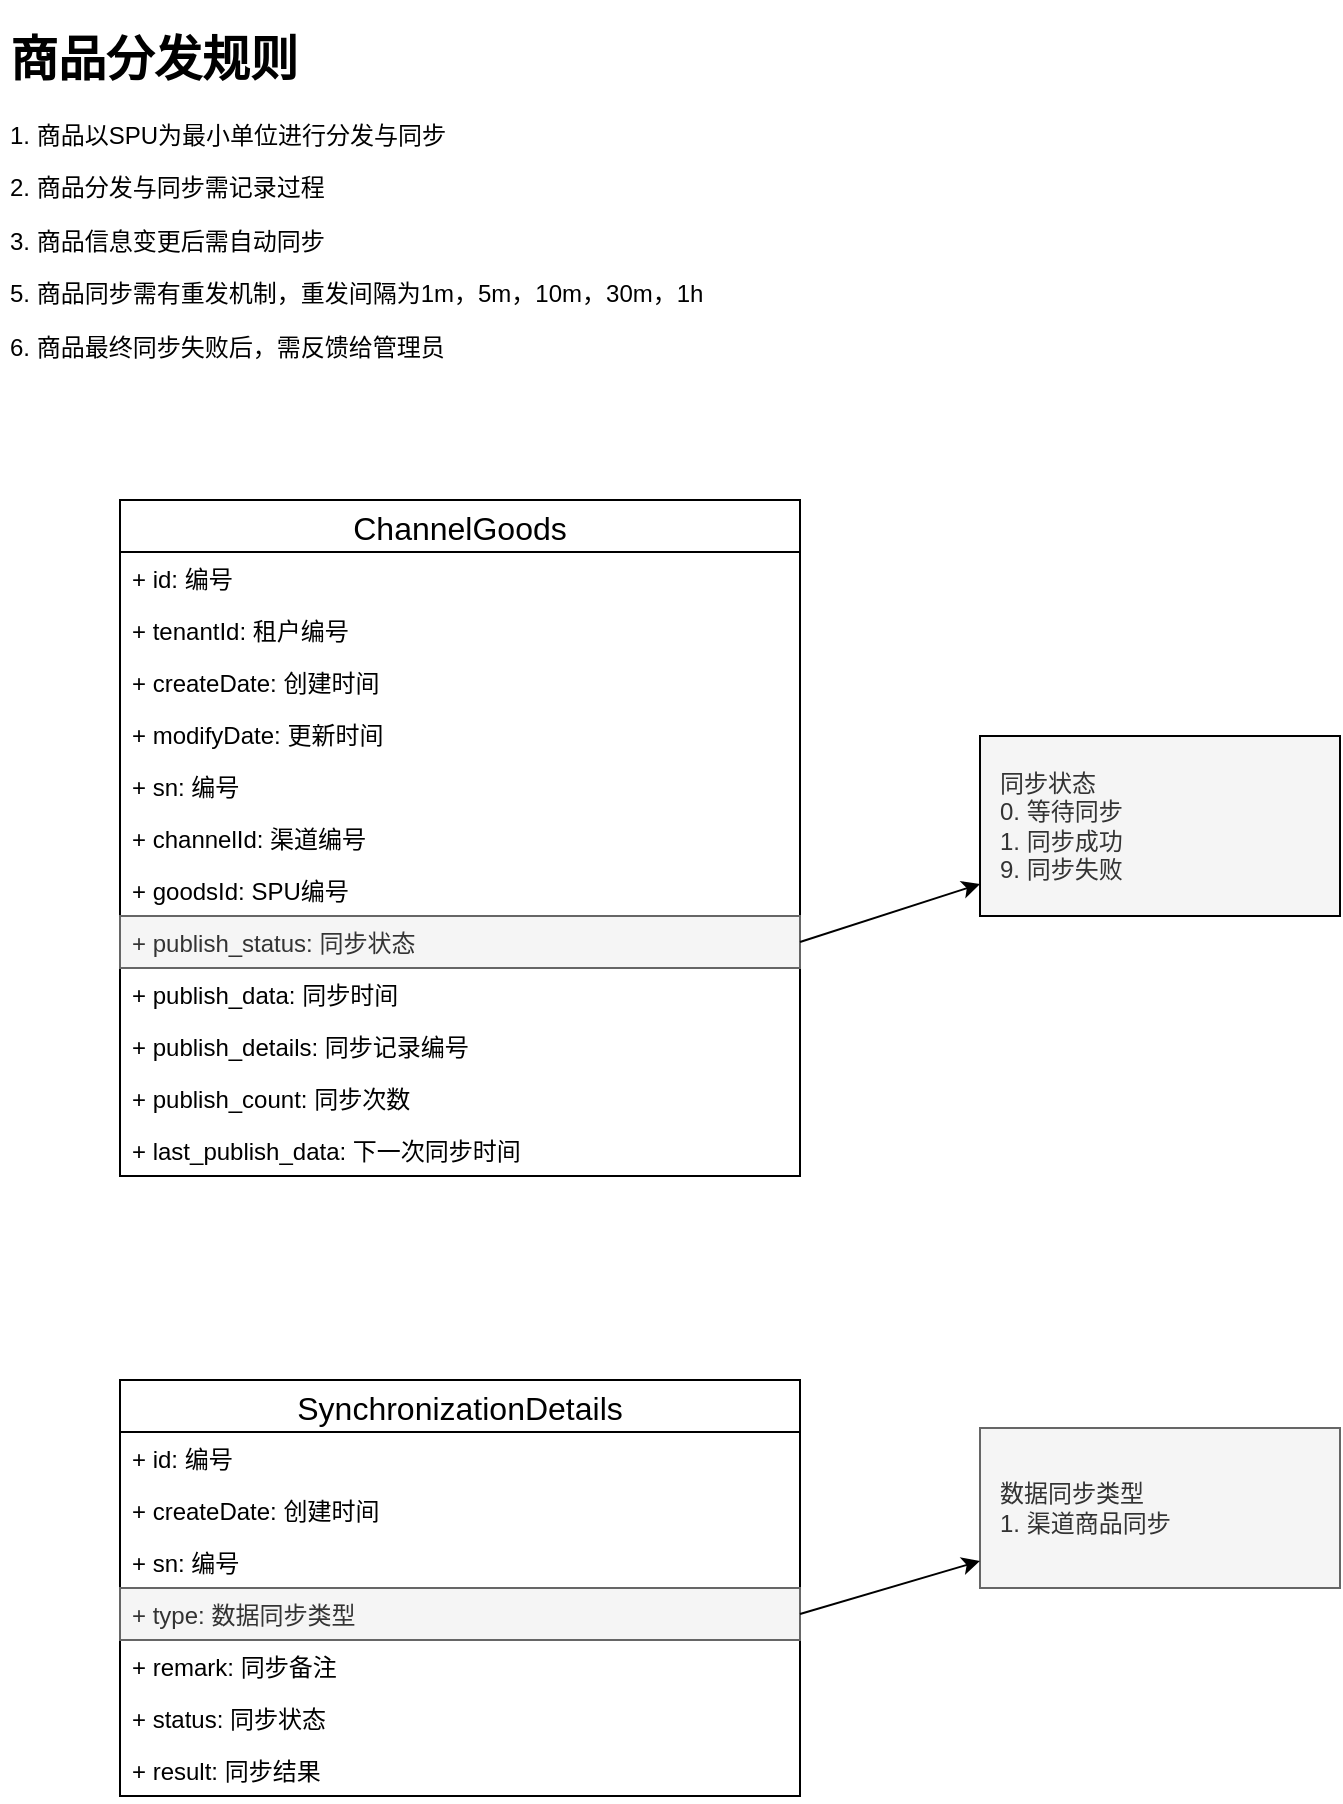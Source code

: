 <mxfile version="14.4.9" type="github">
  <diagram id="xK08Ivj7hz9250jyhYq4" name="第 1 页">
    <mxGraphModel dx="1337" dy="1079" grid="1" gridSize="10" guides="1" tooltips="1" connect="1" arrows="1" fold="1" page="1" pageScale="1" pageWidth="827" pageHeight="1169" math="0" shadow="0">
      <root>
        <mxCell id="0" />
        <mxCell id="1" parent="0" />
        <mxCell id="xwSyB9ODohMHiWN5FR5v-8" value="&lt;h1&gt;商品分发规则&lt;/h1&gt;&lt;p&gt;1. 商品以SPU为最小单位进行分发与同步&lt;/p&gt;&lt;p&gt;2. 商品分发与同步需记录过程&lt;/p&gt;&lt;p&gt;3. 商品信息变更后需自动同步&lt;/p&gt;&lt;p&gt;5. 商品同步需有重发机制，重发间隔为1m，5m，10m，30m，1h&lt;/p&gt;&lt;p&gt;6. 商品最终同步失败后，需反馈给管理员&lt;/p&gt;" style="text;html=1;strokeColor=none;fillColor=none;spacing=5;spacingTop=-20;whiteSpace=wrap;overflow=hidden;rounded=0;" vertex="1" parent="1">
          <mxGeometry x="30" y="30" width="420" height="180" as="geometry" />
        </mxCell>
        <mxCell id="xwSyB9ODohMHiWN5FR5v-13" value="ChannelGoods" style="swimlane;fontStyle=0;childLayout=stackLayout;horizontal=1;startSize=26;fillColor=none;horizontalStack=0;resizeParent=1;resizeParentMax=0;resizeLast=0;collapsible=1;marginBottom=0;fontSize=16;" vertex="1" parent="1">
          <mxGeometry x="90" y="270" width="340" height="338" as="geometry">
            <mxRectangle x="30" y="250" width="110" height="26" as="alternateBounds" />
          </mxGeometry>
        </mxCell>
        <mxCell id="xwSyB9ODohMHiWN5FR5v-14" value="+ id: 编号" style="text;strokeColor=none;fillColor=none;align=left;verticalAlign=top;spacingLeft=4;spacingRight=4;overflow=hidden;rotatable=0;points=[[0,0.5],[1,0.5]];portConstraint=eastwest;" vertex="1" parent="xwSyB9ODohMHiWN5FR5v-13">
          <mxGeometry y="26" width="340" height="26" as="geometry" />
        </mxCell>
        <mxCell id="xwSyB9ODohMHiWN5FR5v-15" value="+ tenantId: 租户编号" style="text;strokeColor=none;fillColor=none;align=left;verticalAlign=top;spacingLeft=4;spacingRight=4;overflow=hidden;rotatable=0;points=[[0,0.5],[1,0.5]];portConstraint=eastwest;" vertex="1" parent="xwSyB9ODohMHiWN5FR5v-13">
          <mxGeometry y="52" width="340" height="26" as="geometry" />
        </mxCell>
        <mxCell id="xwSyB9ODohMHiWN5FR5v-16" value="+ createDate: 创建时间" style="text;strokeColor=none;fillColor=none;align=left;verticalAlign=top;spacingLeft=4;spacingRight=4;overflow=hidden;rotatable=0;points=[[0,0.5],[1,0.5]];portConstraint=eastwest;" vertex="1" parent="xwSyB9ODohMHiWN5FR5v-13">
          <mxGeometry y="78" width="340" height="26" as="geometry" />
        </mxCell>
        <mxCell id="xwSyB9ODohMHiWN5FR5v-17" value="+ modifyDate: 更新时间" style="text;strokeColor=none;fillColor=none;align=left;verticalAlign=top;spacingLeft=4;spacingRight=4;overflow=hidden;rotatable=0;points=[[0,0.5],[1,0.5]];portConstraint=eastwest;" vertex="1" parent="xwSyB9ODohMHiWN5FR5v-13">
          <mxGeometry y="104" width="340" height="26" as="geometry" />
        </mxCell>
        <mxCell id="xwSyB9ODohMHiWN5FR5v-18" value="+ sn: 编号" style="text;strokeColor=none;fillColor=none;align=left;verticalAlign=top;spacingLeft=4;spacingRight=4;overflow=hidden;rotatable=0;points=[[0,0.5],[1,0.5]];portConstraint=eastwest;" vertex="1" parent="xwSyB9ODohMHiWN5FR5v-13">
          <mxGeometry y="130" width="340" height="26" as="geometry" />
        </mxCell>
        <mxCell id="xwSyB9ODohMHiWN5FR5v-19" value="+ channelId: 渠道编号" style="text;strokeColor=none;fillColor=none;align=left;verticalAlign=top;spacingLeft=4;spacingRight=4;overflow=hidden;rotatable=0;points=[[0,0.5],[1,0.5]];portConstraint=eastwest;" vertex="1" parent="xwSyB9ODohMHiWN5FR5v-13">
          <mxGeometry y="156" width="340" height="26" as="geometry" />
        </mxCell>
        <mxCell id="xwSyB9ODohMHiWN5FR5v-20" value="+ goodsId: SPU编号" style="text;strokeColor=none;fillColor=none;align=left;verticalAlign=top;spacingLeft=4;spacingRight=4;overflow=hidden;rotatable=0;points=[[0,0.5],[1,0.5]];portConstraint=eastwest;" vertex="1" parent="xwSyB9ODohMHiWN5FR5v-13">
          <mxGeometry y="182" width="340" height="26" as="geometry" />
        </mxCell>
        <mxCell id="xwSyB9ODohMHiWN5FR5v-21" value="+ publish_status: 同步状态" style="text;strokeColor=#666666;fillColor=#f5f5f5;align=left;verticalAlign=top;spacingLeft=4;spacingRight=4;overflow=hidden;rotatable=0;points=[[0,0.5],[1,0.5]];portConstraint=eastwest;fontColor=#333333;" vertex="1" parent="xwSyB9ODohMHiWN5FR5v-13">
          <mxGeometry y="208" width="340" height="26" as="geometry" />
        </mxCell>
        <mxCell id="xwSyB9ODohMHiWN5FR5v-22" value="+ publish_data: 同步时间" style="text;strokeColor=none;fillColor=none;align=left;verticalAlign=top;spacingLeft=4;spacingRight=4;overflow=hidden;rotatable=0;points=[[0,0.5],[1,0.5]];portConstraint=eastwest;" vertex="1" parent="xwSyB9ODohMHiWN5FR5v-13">
          <mxGeometry y="234" width="340" height="26" as="geometry" />
        </mxCell>
        <mxCell id="xwSyB9ODohMHiWN5FR5v-29" value="+ publish_details: 同步记录编号" style="text;strokeColor=none;fillColor=none;align=left;verticalAlign=top;spacingLeft=4;spacingRight=4;overflow=hidden;rotatable=0;points=[[0,0.5],[1,0.5]];portConstraint=eastwest;" vertex="1" parent="xwSyB9ODohMHiWN5FR5v-13">
          <mxGeometry y="260" width="340" height="26" as="geometry" />
        </mxCell>
        <mxCell id="xwSyB9ODohMHiWN5FR5v-44" value="+ publish_count: 同步次数" style="text;strokeColor=none;fillColor=none;align=left;verticalAlign=top;spacingLeft=4;spacingRight=4;overflow=hidden;rotatable=0;points=[[0,0.5],[1,0.5]];portConstraint=eastwest;" vertex="1" parent="xwSyB9ODohMHiWN5FR5v-13">
          <mxGeometry y="286" width="340" height="26" as="geometry" />
        </mxCell>
        <mxCell id="xwSyB9ODohMHiWN5FR5v-28" value="+ last_publish_data: 下一次同步时间" style="text;strokeColor=none;fillColor=none;align=left;verticalAlign=top;spacingLeft=4;spacingRight=4;overflow=hidden;rotatable=0;points=[[0,0.5],[1,0.5]];portConstraint=eastwest;" vertex="1" parent="xwSyB9ODohMHiWN5FR5v-13">
          <mxGeometry y="312" width="340" height="26" as="geometry" />
        </mxCell>
        <mxCell id="xwSyB9ODohMHiWN5FR5v-25" value="同步状态&#xa;0. 等待同步&#xa;1. 同步成功&#xa;9. 同步失败" style="text;fillColor=#f5f5f5;spacing=10;spacingTop=0;whiteSpace=wrap;overflow=hidden;rounded=0;fontColor=#333333;fontSize=12;strokeColor=#000000;perimeterSpacing=0;strokeWidth=1;verticalAlign=middle;" vertex="1" parent="1">
          <mxGeometry x="520" y="388" width="180" height="90" as="geometry" />
        </mxCell>
        <mxCell id="xwSyB9ODohMHiWN5FR5v-26" style="rounded=0;orthogonalLoop=1;jettySize=auto;html=1;exitX=1;exitY=0.5;exitDx=0;exitDy=0;" edge="1" parent="1" source="xwSyB9ODohMHiWN5FR5v-21" target="xwSyB9ODohMHiWN5FR5v-25">
          <mxGeometry relative="1" as="geometry">
            <mxPoint x="340" y="491" as="targetPoint" />
          </mxGeometry>
        </mxCell>
        <mxCell id="xwSyB9ODohMHiWN5FR5v-30" value="SynchronizationDetails" style="swimlane;fontStyle=0;childLayout=stackLayout;horizontal=1;startSize=26;fillColor=none;horizontalStack=0;resizeParent=1;resizeParentMax=0;resizeLast=0;collapsible=1;marginBottom=0;strokeColor=#000000;fontSize=16;" vertex="1" parent="1">
          <mxGeometry x="90" y="710" width="340" height="208" as="geometry" />
        </mxCell>
        <mxCell id="xwSyB9ODohMHiWN5FR5v-31" value="+ id: 编号" style="text;strokeColor=none;fillColor=none;align=left;verticalAlign=top;spacingLeft=4;spacingRight=4;overflow=hidden;rotatable=0;points=[[0,0.5],[1,0.5]];portConstraint=eastwest;" vertex="1" parent="xwSyB9ODohMHiWN5FR5v-30">
          <mxGeometry y="26" width="340" height="26" as="geometry" />
        </mxCell>
        <mxCell id="xwSyB9ODohMHiWN5FR5v-32" value="+ createDate: 创建时间" style="text;strokeColor=none;fillColor=none;align=left;verticalAlign=top;spacingLeft=4;spacingRight=4;overflow=hidden;rotatable=0;points=[[0,0.5],[1,0.5]];portConstraint=eastwest;" vertex="1" parent="xwSyB9ODohMHiWN5FR5v-30">
          <mxGeometry y="52" width="340" height="26" as="geometry" />
        </mxCell>
        <mxCell id="xwSyB9ODohMHiWN5FR5v-43" value="+ sn: 编号" style="text;strokeColor=none;fillColor=none;align=left;verticalAlign=top;spacingLeft=4;spacingRight=4;overflow=hidden;rotatable=0;points=[[0,0.5],[1,0.5]];portConstraint=eastwest;" vertex="1" parent="xwSyB9ODohMHiWN5FR5v-30">
          <mxGeometry y="78" width="340" height="26" as="geometry" />
        </mxCell>
        <mxCell id="xwSyB9ODohMHiWN5FR5v-33" value="+ type: 数据同步类型" style="text;strokeColor=#666666;fillColor=#f5f5f5;align=left;verticalAlign=top;spacingLeft=4;spacingRight=4;overflow=hidden;rotatable=0;points=[[0,0.5],[1,0.5]];portConstraint=eastwest;fontColor=#333333;" vertex="1" parent="xwSyB9ODohMHiWN5FR5v-30">
          <mxGeometry y="104" width="340" height="26" as="geometry" />
        </mxCell>
        <mxCell id="xwSyB9ODohMHiWN5FR5v-45" value="+ remark: 同步备注" style="text;strokeColor=none;fillColor=none;align=left;verticalAlign=top;spacingLeft=4;spacingRight=4;overflow=hidden;rotatable=0;points=[[0,0.5],[1,0.5]];portConstraint=eastwest;" vertex="1" parent="xwSyB9ODohMHiWN5FR5v-30">
          <mxGeometry y="130" width="340" height="26" as="geometry" />
        </mxCell>
        <mxCell id="xwSyB9ODohMHiWN5FR5v-36" value="+ status: 同步状态" style="text;strokeColor=none;fillColor=none;align=left;verticalAlign=top;spacingLeft=4;spacingRight=4;overflow=hidden;rotatable=0;points=[[0,0.5],[1,0.5]];portConstraint=eastwest;" vertex="1" parent="xwSyB9ODohMHiWN5FR5v-30">
          <mxGeometry y="156" width="340" height="26" as="geometry" />
        </mxCell>
        <mxCell id="xwSyB9ODohMHiWN5FR5v-46" value="+ result: 同步结果" style="text;strokeColor=none;fillColor=none;align=left;verticalAlign=top;spacingLeft=4;spacingRight=4;overflow=hidden;rotatable=0;points=[[0,0.5],[1,0.5]];portConstraint=eastwest;" vertex="1" parent="xwSyB9ODohMHiWN5FR5v-30">
          <mxGeometry y="182" width="340" height="26" as="geometry" />
        </mxCell>
        <mxCell id="xwSyB9ODohMHiWN5FR5v-37" value="数据同步类型&#xa;1. 渠道商品同步" style="text;spacing=10;spacingTop=0;overflow=hidden;rounded=0;fontSize=12;labelBorderColor=none;align=left;fillColor=#f5f5f5;strokeColor=#666666;fontColor=#333333;whiteSpace=wrap;labelBackgroundColor=none;spacingLeft=0;verticalAlign=middle;" vertex="1" parent="1">
          <mxGeometry x="520" y="734" width="180" height="80" as="geometry" />
        </mxCell>
        <mxCell id="xwSyB9ODohMHiWN5FR5v-38" style="edgeStyle=none;rounded=0;orthogonalLoop=1;jettySize=auto;html=1;exitX=1;exitY=0.5;exitDx=0;exitDy=0;fontSize=16;" edge="1" parent="1" source="xwSyB9ODohMHiWN5FR5v-33" target="xwSyB9ODohMHiWN5FR5v-37">
          <mxGeometry relative="1" as="geometry" />
        </mxCell>
      </root>
    </mxGraphModel>
  </diagram>
</mxfile>
